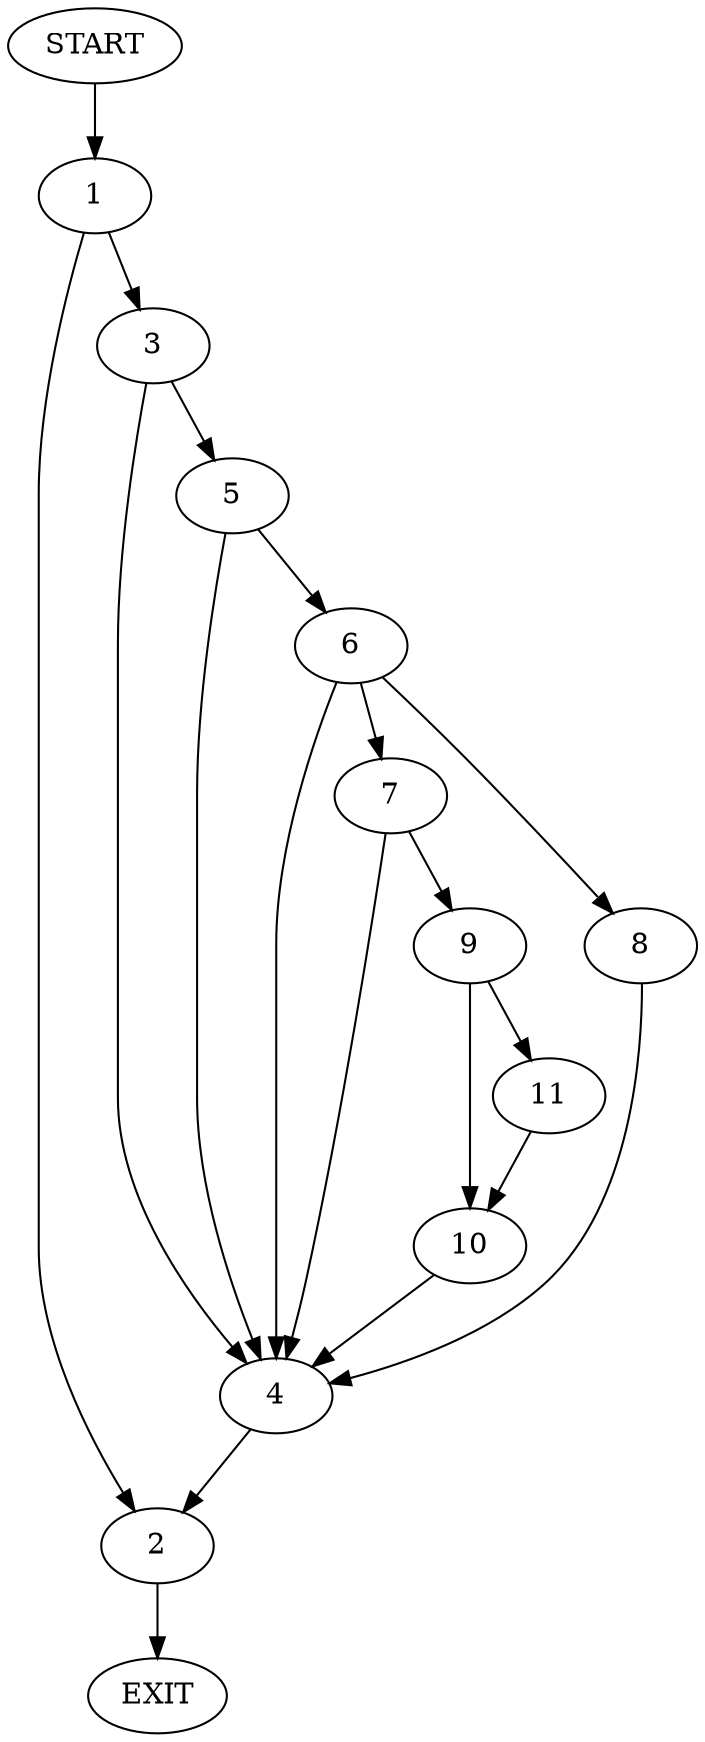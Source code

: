 digraph {
0 [label="START"]
12 [label="EXIT"]
0 -> 1
1 -> 2
1 -> 3
2 -> 12
3 -> 4
3 -> 5
5 -> 4
5 -> 6
4 -> 2
6 -> 7
6 -> 4
6 -> 8
8 -> 4
7 -> 9
7 -> 4
9 -> 10
9 -> 11
11 -> 10
10 -> 4
}
